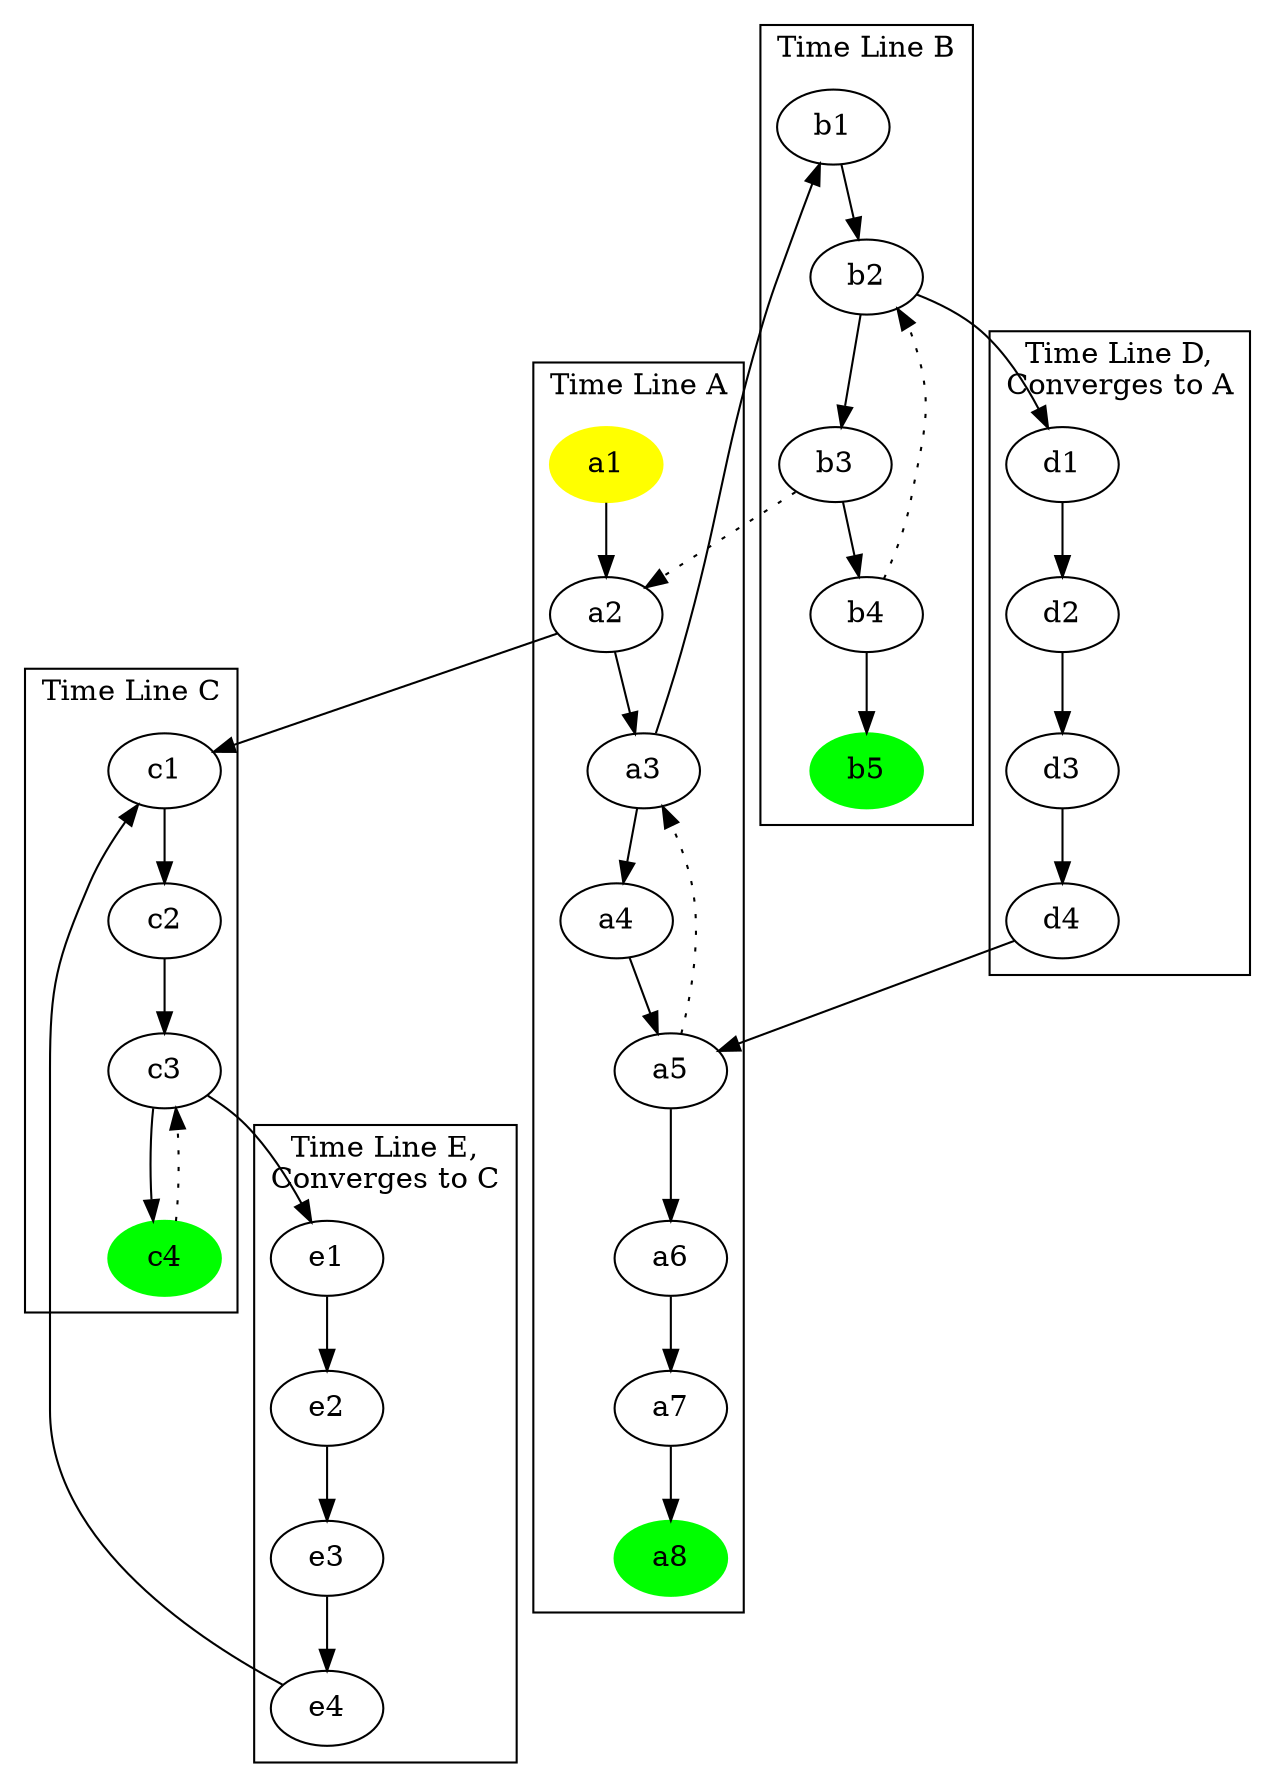 digraph G {

	subgraph cluster_timeLineA {
		a1 -> a2
		a2 -> a3
		a3 -> a4
		a4 -> a5
		a5 -> a6
		a6 -> a7
		a7 -> a8

		a1 [style=filled, color=yellow];
		a8 [style=filled, color=green];
		label = "Time Line A";
	}

	a5 -> a3 [style=dotted];
	a3 -> b1

	subgraph cluster_timeLineB {
		b1 -> b2
		b2 -> b3
		b3 -> b4
		b4 -> b5

		b5 [style=filled, color=green];
		label = "Time Line B";
	}

	b3 -> a2 [style=dotted];
	a2 -> c1

	subgraph cluster_timeLineC {
		c1 -> c2
		c2 -> c3
		c3 -> c4

		c4 [style=filled, color=green];
		label = "Time Line C";
	}

	b4 -> b2 [style=dotted];
	b2 -> d1

	subgraph cluster_timeLineD {
		d1 -> d2
		d2 -> d3
		d3 -> d4

		label = "Time Line D,\nConverges to A";
	}

	d4 -> a5
	c4 -> c3 [style=dotted];
	c3 -> e1

	subgraph cluster_timeLineE {
		e1 -> e2
		e2 -> e3
		e3 -> e4
		label = "Time Line E,\nConverges to C";
	}

	e4 -> c1
}